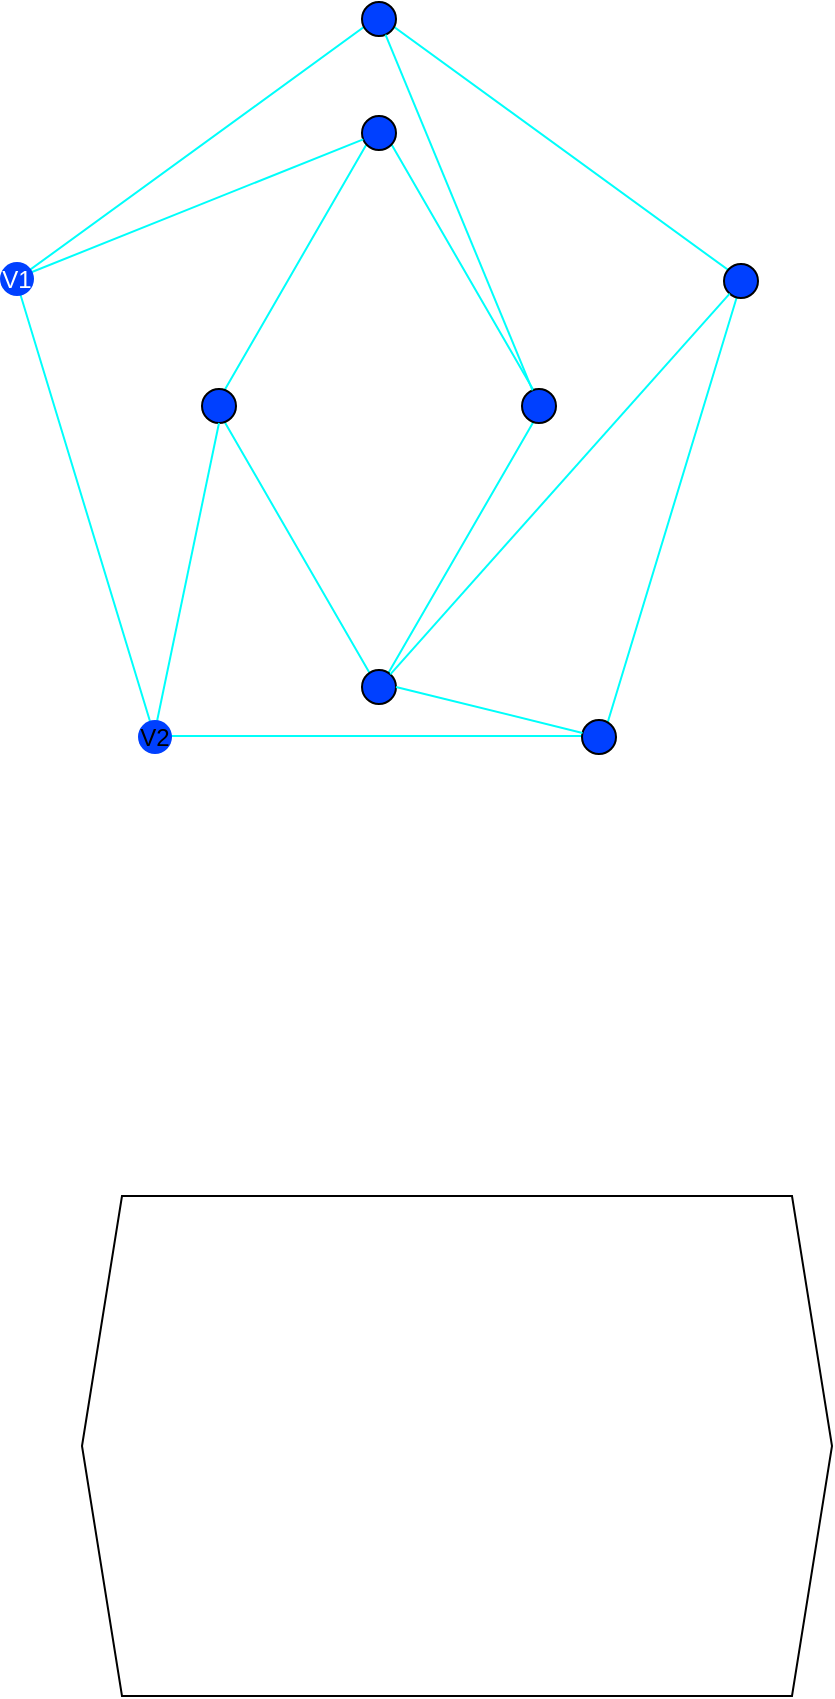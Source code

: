 <mxfile version="21.1.7" type="github">
  <diagram name="Page-1" id="YPntTSr8ZNqFE-mm75Fx">
    <mxGraphModel dx="1315" dy="268" grid="1" gridSize="10" guides="1" tooltips="1" connect="1" arrows="1" fold="1" page="1" pageScale="1" pageWidth="850" pageHeight="1100" math="0" shadow="0">
      <root>
        <mxCell id="0" />
        <mxCell id="1" parent="0" />
        <mxCell id="99zHLcygiuPHGJLUHT96-150" value="" style="whiteSpace=wrap;html=1;shape=mxgraph.basic.pentagon;strokeColor=#00fffb;" vertex="1" parent="1">
          <mxGeometry x="-803" y="80" width="363" height="360" as="geometry" />
        </mxCell>
        <mxCell id="99zHLcygiuPHGJLUHT96-151" value="" style="shape=hexagon;perimeter=hexagonPerimeter2;whiteSpace=wrap;html=1;fixedSize=1;" vertex="1" parent="1">
          <mxGeometry x="-770" y="670" width="375" height="250" as="geometry" />
        </mxCell>
        <mxCell id="99zHLcygiuPHGJLUHT96-155" value="" style="html=1;whiteSpace=wrap;aspect=fixed;shape=isoRectangle;rotation=90;strokeColor=#00fffb;" vertex="1" parent="1">
          <mxGeometry x="-763.17" y="190" width="283.33" height="170" as="geometry" />
        </mxCell>
        <mxCell id="99zHLcygiuPHGJLUHT96-158" value="" style="ellipse;whiteSpace=wrap;html=1;aspect=fixed;fillColor=#0040ff;" vertex="1" parent="1">
          <mxGeometry x="-520" y="432" width="17" height="17" as="geometry" />
        </mxCell>
        <mxCell id="99zHLcygiuPHGJLUHT96-160" value="" style="ellipse;whiteSpace=wrap;html=1;aspect=fixed;fillColor=#0040ff;" vertex="1" parent="1">
          <mxGeometry x="-630" y="130" width="17" height="17" as="geometry" />
        </mxCell>
        <mxCell id="99zHLcygiuPHGJLUHT96-161" value="" style="ellipse;whiteSpace=wrap;html=1;aspect=fixed;fillColor=#0040ff;" vertex="1" parent="1">
          <mxGeometry x="-710" y="266.5" width="17" height="17" as="geometry" />
        </mxCell>
        <mxCell id="99zHLcygiuPHGJLUHT96-163" value="" style="ellipse;whiteSpace=wrap;html=1;aspect=fixed;fillColor=#0040ff;" vertex="1" parent="1">
          <mxGeometry x="-630" y="407" width="17" height="17" as="geometry" />
        </mxCell>
        <mxCell id="99zHLcygiuPHGJLUHT96-165" value="" style="ellipse;whiteSpace=wrap;html=1;aspect=fixed;fillColor=#0040ff;" vertex="1" parent="1">
          <mxGeometry x="-449" y="204" width="17" height="17" as="geometry" />
        </mxCell>
        <mxCell id="99zHLcygiuPHGJLUHT96-166" value="" style="ellipse;whiteSpace=wrap;html=1;aspect=fixed;fillColor=#0040ff;" vertex="1" parent="1">
          <mxGeometry x="-630" y="73" width="17" height="17" as="geometry" />
        </mxCell>
        <mxCell id="99zHLcygiuPHGJLUHT96-167" value="" style="endArrow=none;html=1;rounded=0;exitX=0.19;exitY=1;exitDx=0;exitDy=0;exitPerimeter=0;entryX=0.5;entryY=1;entryDx=0;entryDy=0;strokeColor=#00fffb;" edge="1" parent="1" source="99zHLcygiuPHGJLUHT96-150" target="99zHLcygiuPHGJLUHT96-161">
          <mxGeometry relative="1" as="geometry">
            <mxPoint x="-730" y="310" as="sourcePoint" />
            <mxPoint x="-570" y="310" as="targetPoint" />
          </mxGeometry>
        </mxCell>
        <mxCell id="99zHLcygiuPHGJLUHT96-159" value="V2" style="ellipse;whiteSpace=wrap;html=1;aspect=fixed;fillColor=#0040ff;strokeColor=none;" vertex="1" parent="1">
          <mxGeometry x="-742" y="432" width="17" height="17" as="geometry" />
        </mxCell>
        <mxCell id="99zHLcygiuPHGJLUHT96-168" value="" style="endArrow=none;html=1;rounded=0;exitX=1;exitY=0.5;exitDx=0;exitDy=0;strokeColor=#00fffb;" edge="1" parent="1" source="99zHLcygiuPHGJLUHT96-163" target="99zHLcygiuPHGJLUHT96-158">
          <mxGeometry relative="1" as="geometry">
            <mxPoint x="-680" y="380" as="sourcePoint" />
            <mxPoint x="-520" y="380" as="targetPoint" />
          </mxGeometry>
        </mxCell>
        <mxCell id="99zHLcygiuPHGJLUHT96-169" value="" style="endArrow=none;html=1;rounded=0;strokeColor=#00fffb;" edge="1" parent="1" source="99zHLcygiuPHGJLUHT96-160">
          <mxGeometry relative="1" as="geometry">
            <mxPoint x="-720" y="320" as="sourcePoint" />
            <mxPoint x="-800" y="210" as="targetPoint" />
          </mxGeometry>
        </mxCell>
        <mxCell id="99zHLcygiuPHGJLUHT96-170" value="" style="endArrow=none;html=1;rounded=0;strokeColor=#00fffb;" edge="1" parent="1" source="99zHLcygiuPHGJLUHT96-163" target="99zHLcygiuPHGJLUHT96-165">
          <mxGeometry relative="1" as="geometry">
            <mxPoint x="-609" y="212.16" as="sourcePoint" />
            <mxPoint x="-449" y="212.16" as="targetPoint" />
          </mxGeometry>
        </mxCell>
        <mxCell id="99zHLcygiuPHGJLUHT96-162" value="" style="ellipse;whiteSpace=wrap;html=1;aspect=fixed;fillColor=#0040ff;" vertex="1" parent="1">
          <mxGeometry x="-550" y="266.5" width="17" height="17" as="geometry" />
        </mxCell>
        <mxCell id="99zHLcygiuPHGJLUHT96-156" value="&lt;font color=&quot;#ffffff&quot;&gt;V1&lt;/font&gt;" style="ellipse;whiteSpace=wrap;html=1;aspect=fixed;fillColor=#0040ff;strokeColor=none;" vertex="1" parent="1">
          <mxGeometry x="-811" y="203" width="17" height="17" as="geometry" />
        </mxCell>
        <mxCell id="99zHLcygiuPHGJLUHT96-172" value="" style="endArrow=none;html=1;rounded=0;strokeColor=#00fffb;" edge="1" parent="1" source="99zHLcygiuPHGJLUHT96-162" target="99zHLcygiuPHGJLUHT96-166">
          <mxGeometry relative="1" as="geometry">
            <mxPoint x="-860" y="260" as="sourcePoint" />
            <mxPoint x="-700" y="260" as="targetPoint" />
          </mxGeometry>
        </mxCell>
      </root>
    </mxGraphModel>
  </diagram>
</mxfile>
